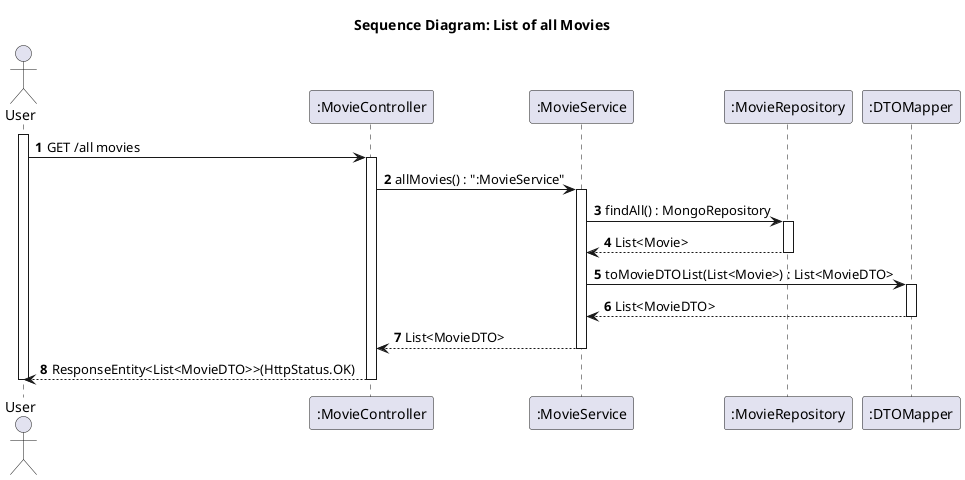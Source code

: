 @startuml

title Sequence Diagram: List of all Movies

autonumber
actor User as user
activate user
user -> ":MovieController": GET /all movies
activate ":MovieController"
":MovieController" -> ":MovieService": allMovies() : ":MovieService"
activate ":MovieService"
":MovieService" -> ":MovieRepository": findAll() : MongoRepository
activate ":MovieRepository"
":MovieRepository" --> ":MovieService": List<Movie>
deactivate ":MovieRepository"
":MovieService" -> ":DTOMapper": toMovieDTOList(List<Movie>) : List<MovieDTO>
activate ":DTOMapper"
":DTOMapper" --> ":MovieService": List<MovieDTO>
deactivate ":DTOMapper"
":MovieService" --> ":MovieController": List<MovieDTO>
deactivate ":MovieService"
":MovieController" --> user: ResponseEntity<List<MovieDTO>>(HttpStatus.OK)
deactivate ":MovieController"
deactivate user
@enduml


